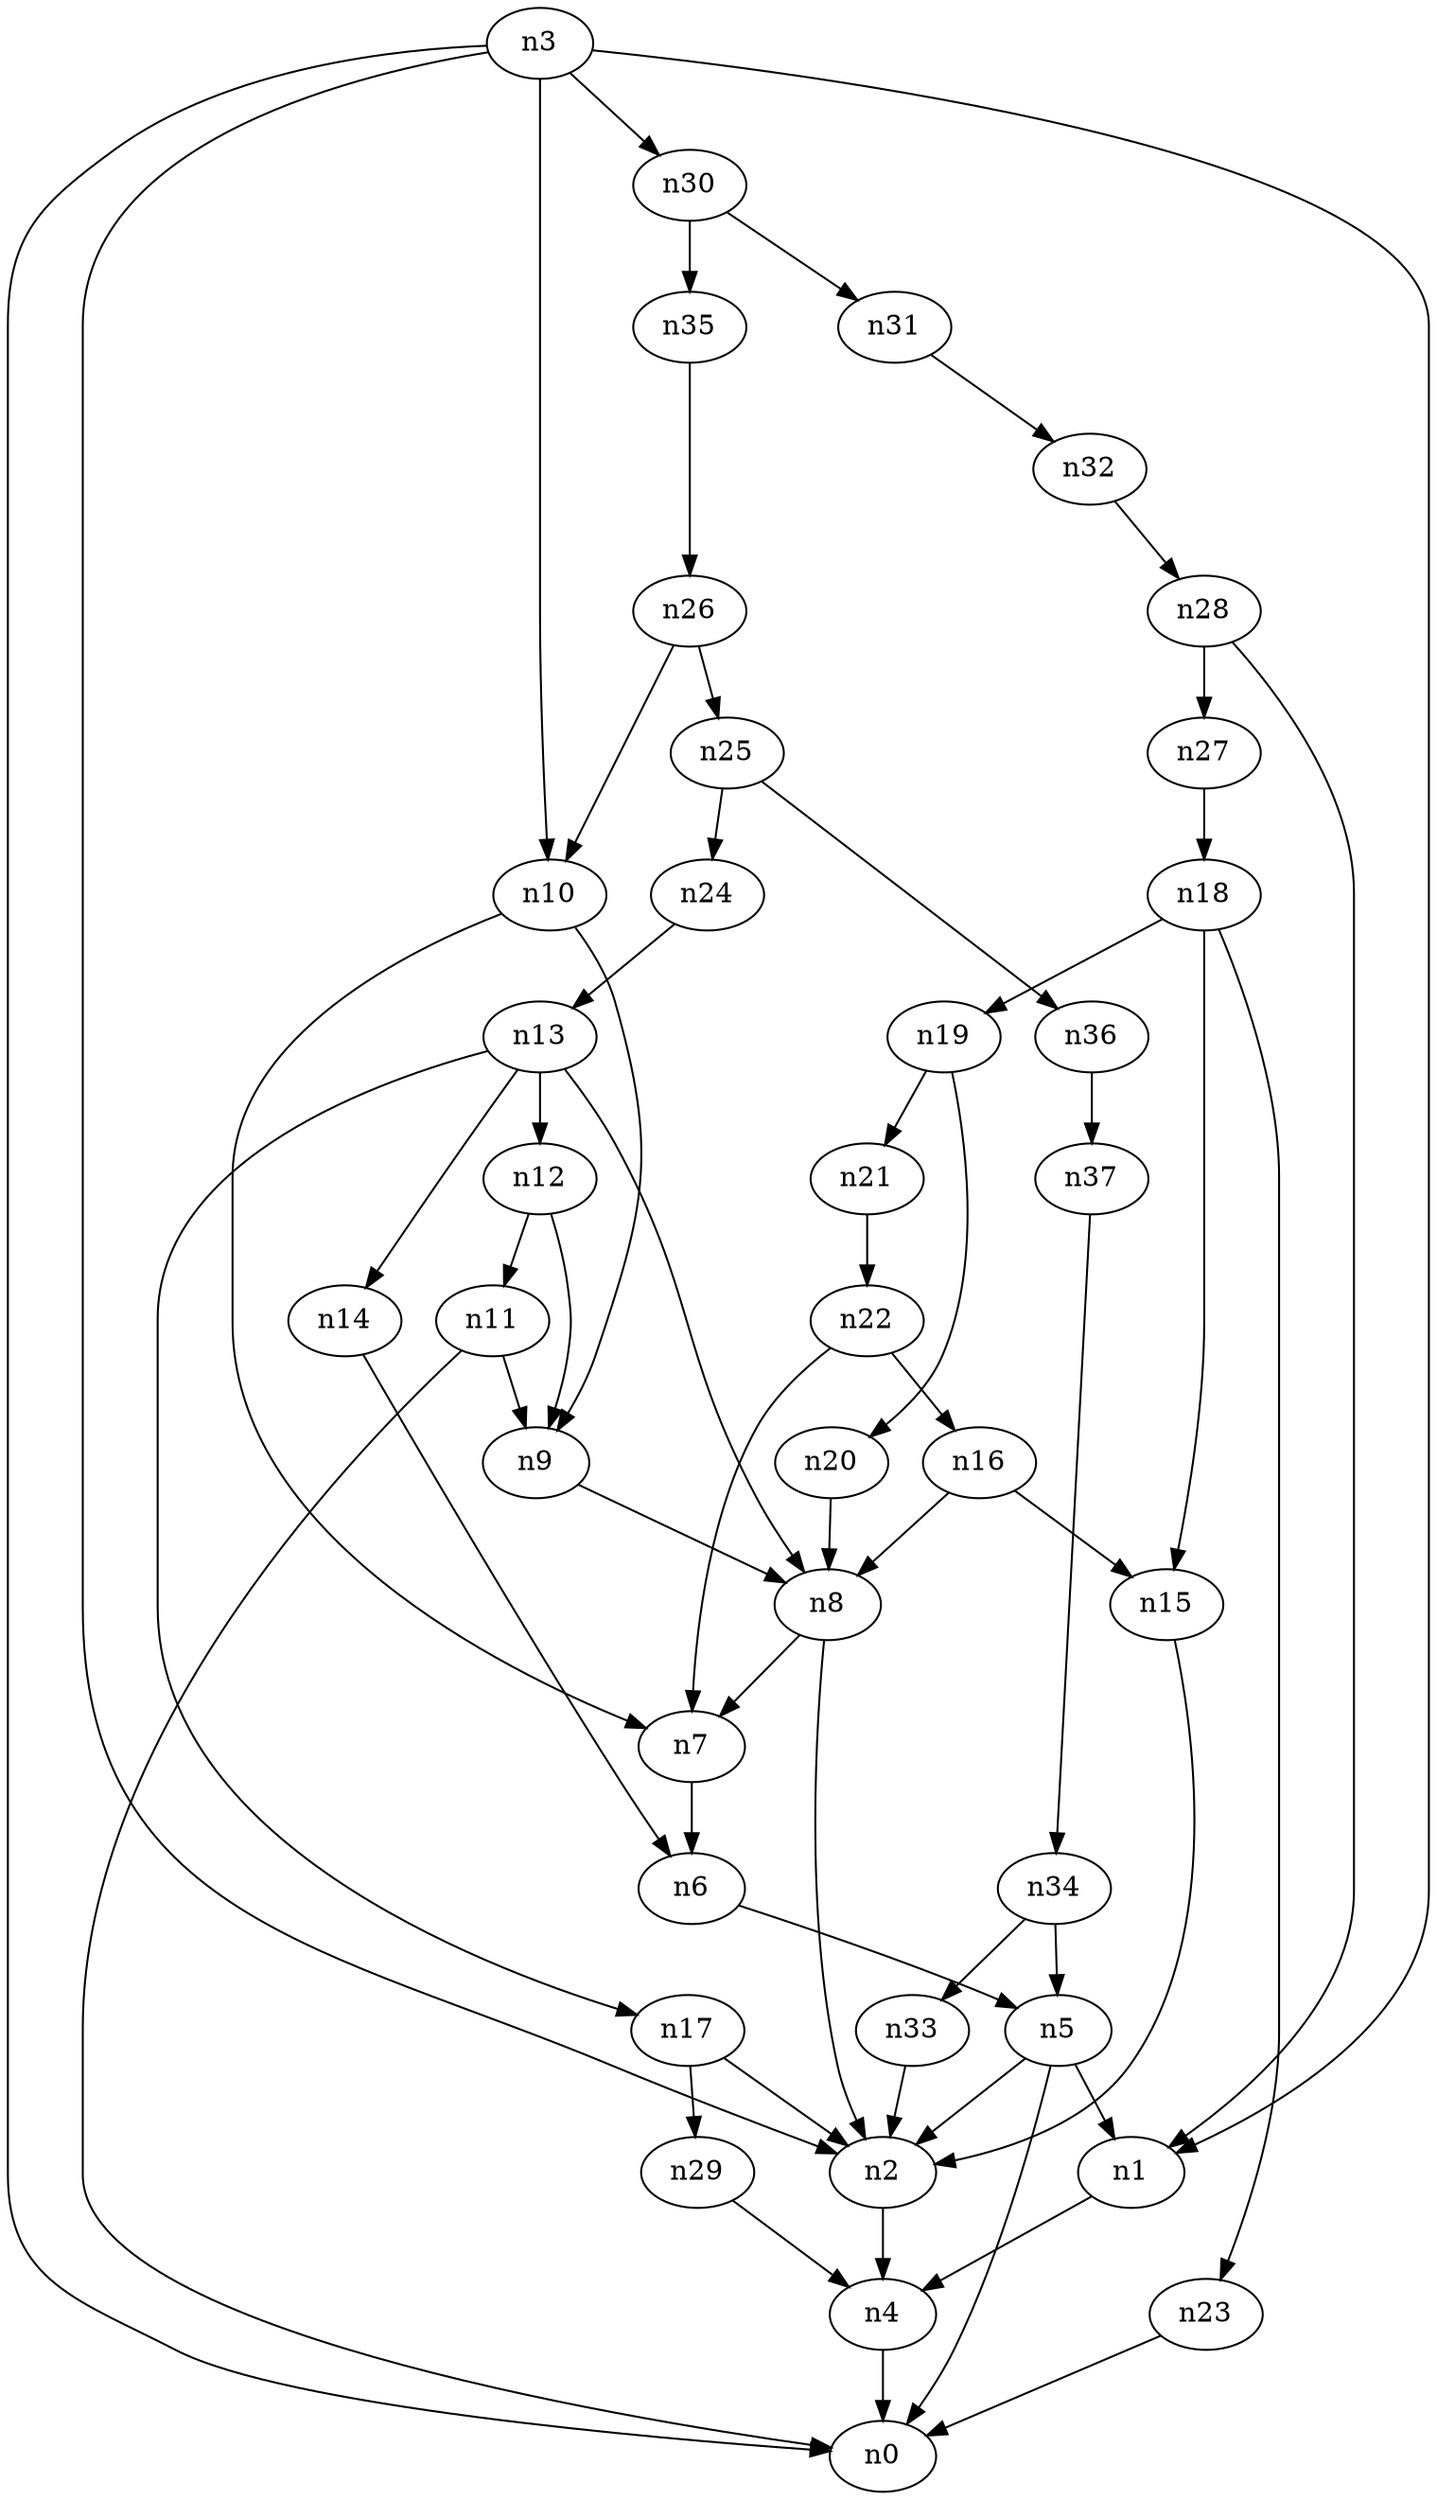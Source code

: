 digraph G {
	n1 -> n4	 [_graphml_id=e4];
	n2 -> n4	 [_graphml_id=e7];
	n3 -> n0	 [_graphml_id=e0];
	n3 -> n1	 [_graphml_id=e3];
	n3 -> n2	 [_graphml_id=e6];
	n3 -> n10	 [_graphml_id=e18];
	n3 -> n30	 [_graphml_id=e49];
	n4 -> n0	 [_graphml_id=e1];
	n5 -> n0	 [_graphml_id=e2];
	n5 -> n1	 [_graphml_id=e5];
	n5 -> n2	 [_graphml_id=e8];
	n6 -> n5	 [_graphml_id=e9];
	n7 -> n6	 [_graphml_id=e10];
	n8 -> n2	 [_graphml_id=e12];
	n8 -> n7	 [_graphml_id=e11];
	n9 -> n8	 [_graphml_id=e13];
	n10 -> n7	 [_graphml_id=e15];
	n10 -> n9	 [_graphml_id=e14];
	n11 -> n0	 [_graphml_id=e16];
	n11 -> n9	 [_graphml_id=e17];
	n12 -> n9	 [_graphml_id=e19];
	n12 -> n11	 [_graphml_id=e28];
	n13 -> n8	 [_graphml_id=e48];
	n13 -> n12	 [_graphml_id=e20];
	n13 -> n14	 [_graphml_id=e21];
	n13 -> n17	 [_graphml_id=e27];
	n14 -> n6	 [_graphml_id=e22];
	n15 -> n2	 [_graphml_id=e23];
	n16 -> n8	 [_graphml_id=e25];
	n16 -> n15	 [_graphml_id=e24];
	n17 -> n2	 [_graphml_id=e26];
	n17 -> n29	 [_graphml_id=e47];
	n18 -> n15	 [_graphml_id=e29];
	n18 -> n19	 [_graphml_id=e30];
	n18 -> n23	 [_graphml_id=e36];
	n19 -> n20	 [_graphml_id=e31];
	n19 -> n21	 [_graphml_id=e33];
	n20 -> n8	 [_graphml_id=e32];
	n21 -> n22	 [_graphml_id=e34];
	n22 -> n7	 [_graphml_id=e38];
	n22 -> n16	 [_graphml_id=e35];
	n23 -> n0	 [_graphml_id=e37];
	n24 -> n13	 [_graphml_id=e39];
	n25 -> n24	 [_graphml_id=e40];
	n25 -> n36	 [_graphml_id=e58];
	n26 -> n10	 [_graphml_id=e42];
	n26 -> n25	 [_graphml_id=e41];
	n27 -> n18	 [_graphml_id=e43];
	n28 -> n1	 [_graphml_id=e45];
	n28 -> n27	 [_graphml_id=e44];
	n29 -> n4	 [_graphml_id=e46];
	n30 -> n31	 [_graphml_id=e50];
	n30 -> n35	 [_graphml_id=e56];
	n31 -> n32	 [_graphml_id=e51];
	n32 -> n28	 [_graphml_id=e52];
	n33 -> n2	 [_graphml_id=e53];
	n34 -> n5	 [_graphml_id=e55];
	n34 -> n33	 [_graphml_id=e54];
	n35 -> n26	 [_graphml_id=e57];
	n36 -> n37	 [_graphml_id=e59];
	n37 -> n34	 [_graphml_id=e60];
}
